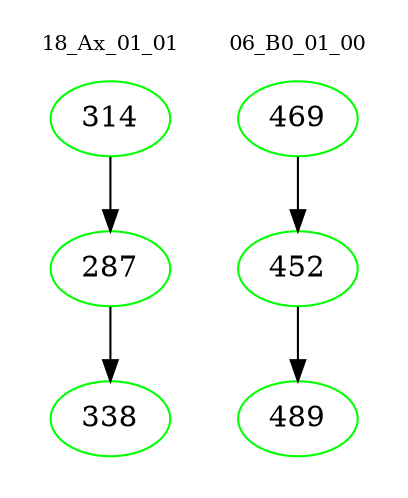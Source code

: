 digraph{
subgraph cluster_0 {
color = white
label = "18_Ax_01_01";
fontsize=10;
T0_314 [label="314", color="green"]
T0_314 -> T0_287 [color="black"]
T0_287 [label="287", color="green"]
T0_287 -> T0_338 [color="black"]
T0_338 [label="338", color="green"]
}
subgraph cluster_1 {
color = white
label = "06_B0_01_00";
fontsize=10;
T1_469 [label="469", color="green"]
T1_469 -> T1_452 [color="black"]
T1_452 [label="452", color="green"]
T1_452 -> T1_489 [color="black"]
T1_489 [label="489", color="green"]
}
}
